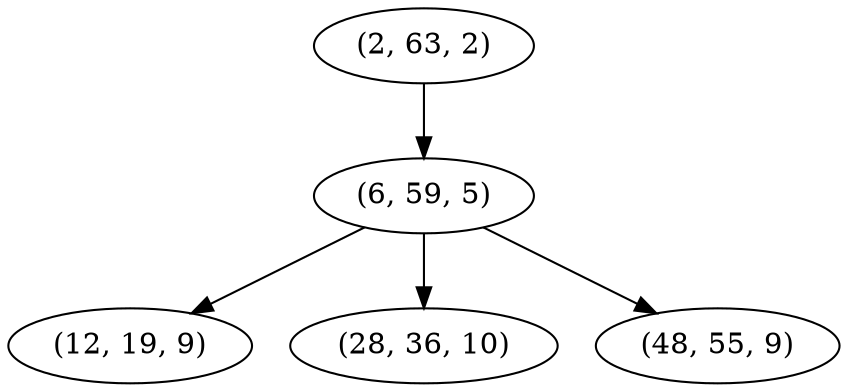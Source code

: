 digraph tree {
    "(2, 63, 2)";
    "(6, 59, 5)";
    "(12, 19, 9)";
    "(28, 36, 10)";
    "(48, 55, 9)";
    "(2, 63, 2)" -> "(6, 59, 5)";
    "(6, 59, 5)" -> "(12, 19, 9)";
    "(6, 59, 5)" -> "(28, 36, 10)";
    "(6, 59, 5)" -> "(48, 55, 9)";
}
